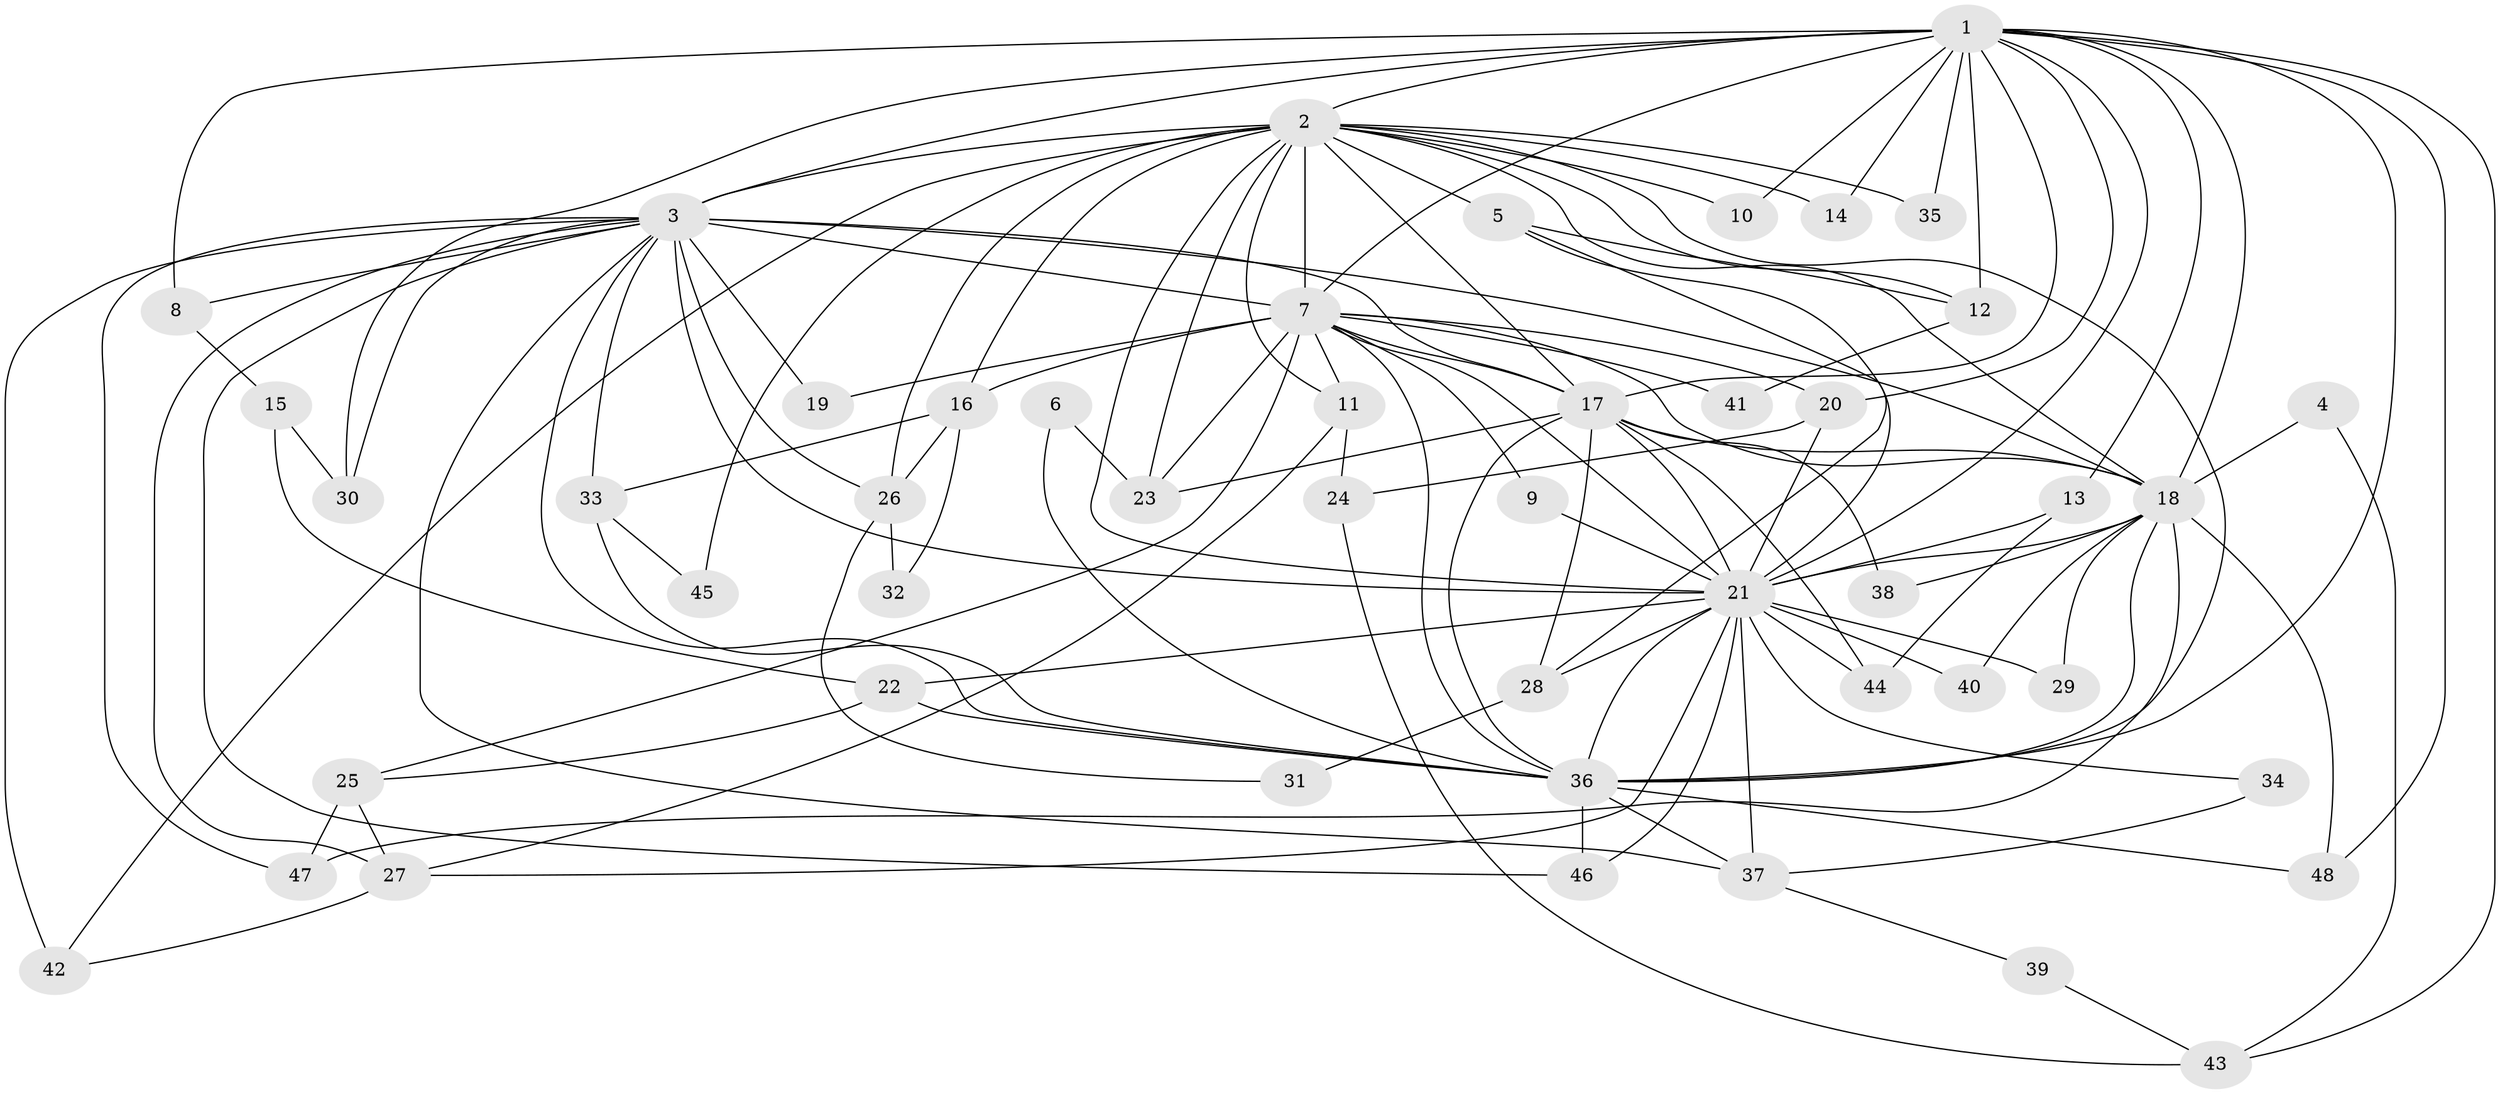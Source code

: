 // original degree distribution, {11: 0.012987012987012988, 19: 0.025974025974025976, 21: 0.012987012987012988, 14: 0.012987012987012988, 24: 0.012987012987012988, 12: 0.012987012987012988, 20: 0.012987012987012988, 17: 0.012987012987012988, 18: 0.012987012987012988, 4: 0.12987012987012986, 3: 0.22077922077922077, 2: 0.4675324675324675, 5: 0.05194805194805195}
// Generated by graph-tools (version 1.1) at 2025/36/03/04/25 23:36:33]
// undirected, 48 vertices, 123 edges
graph export_dot {
  node [color=gray90,style=filled];
  1;
  2;
  3;
  4;
  5;
  6;
  7;
  8;
  9;
  10;
  11;
  12;
  13;
  14;
  15;
  16;
  17;
  18;
  19;
  20;
  21;
  22;
  23;
  24;
  25;
  26;
  27;
  28;
  29;
  30;
  31;
  32;
  33;
  34;
  35;
  36;
  37;
  38;
  39;
  40;
  41;
  42;
  43;
  44;
  45;
  46;
  47;
  48;
  1 -- 2 [weight=4.0];
  1 -- 3 [weight=2.0];
  1 -- 7 [weight=2.0];
  1 -- 8 [weight=1.0];
  1 -- 10 [weight=1.0];
  1 -- 12 [weight=1.0];
  1 -- 13 [weight=1.0];
  1 -- 14 [weight=1.0];
  1 -- 17 [weight=2.0];
  1 -- 18 [weight=2.0];
  1 -- 20 [weight=1.0];
  1 -- 21 [weight=2.0];
  1 -- 30 [weight=2.0];
  1 -- 35 [weight=1.0];
  1 -- 36 [weight=3.0];
  1 -- 43 [weight=1.0];
  1 -- 48 [weight=1.0];
  2 -- 3 [weight=2.0];
  2 -- 5 [weight=1.0];
  2 -- 7 [weight=2.0];
  2 -- 10 [weight=1.0];
  2 -- 11 [weight=1.0];
  2 -- 12 [weight=1.0];
  2 -- 14 [weight=1.0];
  2 -- 16 [weight=2.0];
  2 -- 17 [weight=2.0];
  2 -- 18 [weight=2.0];
  2 -- 21 [weight=2.0];
  2 -- 23 [weight=1.0];
  2 -- 26 [weight=1.0];
  2 -- 35 [weight=1.0];
  2 -- 36 [weight=2.0];
  2 -- 42 [weight=1.0];
  2 -- 45 [weight=1.0];
  3 -- 7 [weight=2.0];
  3 -- 8 [weight=1.0];
  3 -- 17 [weight=1.0];
  3 -- 18 [weight=3.0];
  3 -- 19 [weight=1.0];
  3 -- 21 [weight=1.0];
  3 -- 26 [weight=1.0];
  3 -- 27 [weight=1.0];
  3 -- 30 [weight=1.0];
  3 -- 33 [weight=1.0];
  3 -- 36 [weight=1.0];
  3 -- 37 [weight=1.0];
  3 -- 42 [weight=1.0];
  3 -- 46 [weight=1.0];
  3 -- 47 [weight=1.0];
  4 -- 18 [weight=1.0];
  4 -- 43 [weight=1.0];
  5 -- 12 [weight=1.0];
  5 -- 21 [weight=1.0];
  5 -- 28 [weight=1.0];
  6 -- 23 [weight=1.0];
  6 -- 36 [weight=1.0];
  7 -- 9 [weight=1.0];
  7 -- 11 [weight=1.0];
  7 -- 16 [weight=1.0];
  7 -- 17 [weight=1.0];
  7 -- 18 [weight=1.0];
  7 -- 19 [weight=1.0];
  7 -- 20 [weight=1.0];
  7 -- 21 [weight=1.0];
  7 -- 23 [weight=1.0];
  7 -- 25 [weight=1.0];
  7 -- 36 [weight=1.0];
  7 -- 41 [weight=2.0];
  8 -- 15 [weight=1.0];
  9 -- 21 [weight=1.0];
  11 -- 24 [weight=1.0];
  11 -- 27 [weight=1.0];
  12 -- 41 [weight=1.0];
  13 -- 21 [weight=1.0];
  13 -- 44 [weight=1.0];
  15 -- 22 [weight=1.0];
  15 -- 30 [weight=1.0];
  16 -- 26 [weight=1.0];
  16 -- 32 [weight=1.0];
  16 -- 33 [weight=1.0];
  17 -- 18 [weight=2.0];
  17 -- 21 [weight=1.0];
  17 -- 23 [weight=1.0];
  17 -- 28 [weight=1.0];
  17 -- 36 [weight=1.0];
  17 -- 38 [weight=1.0];
  17 -- 44 [weight=1.0];
  18 -- 21 [weight=1.0];
  18 -- 29 [weight=1.0];
  18 -- 36 [weight=1.0];
  18 -- 38 [weight=1.0];
  18 -- 40 [weight=1.0];
  18 -- 47 [weight=1.0];
  18 -- 48 [weight=1.0];
  20 -- 21 [weight=1.0];
  20 -- 24 [weight=1.0];
  21 -- 22 [weight=2.0];
  21 -- 27 [weight=1.0];
  21 -- 28 [weight=1.0];
  21 -- 29 [weight=1.0];
  21 -- 34 [weight=1.0];
  21 -- 36 [weight=2.0];
  21 -- 37 [weight=1.0];
  21 -- 40 [weight=1.0];
  21 -- 44 [weight=1.0];
  21 -- 46 [weight=1.0];
  22 -- 25 [weight=1.0];
  22 -- 36 [weight=1.0];
  24 -- 43 [weight=1.0];
  25 -- 27 [weight=1.0];
  25 -- 47 [weight=1.0];
  26 -- 31 [weight=1.0];
  26 -- 32 [weight=1.0];
  27 -- 42 [weight=1.0];
  28 -- 31 [weight=1.0];
  33 -- 36 [weight=1.0];
  33 -- 45 [weight=1.0];
  34 -- 37 [weight=1.0];
  36 -- 37 [weight=1.0];
  36 -- 46 [weight=1.0];
  36 -- 48 [weight=1.0];
  37 -- 39 [weight=1.0];
  39 -- 43 [weight=1.0];
}
